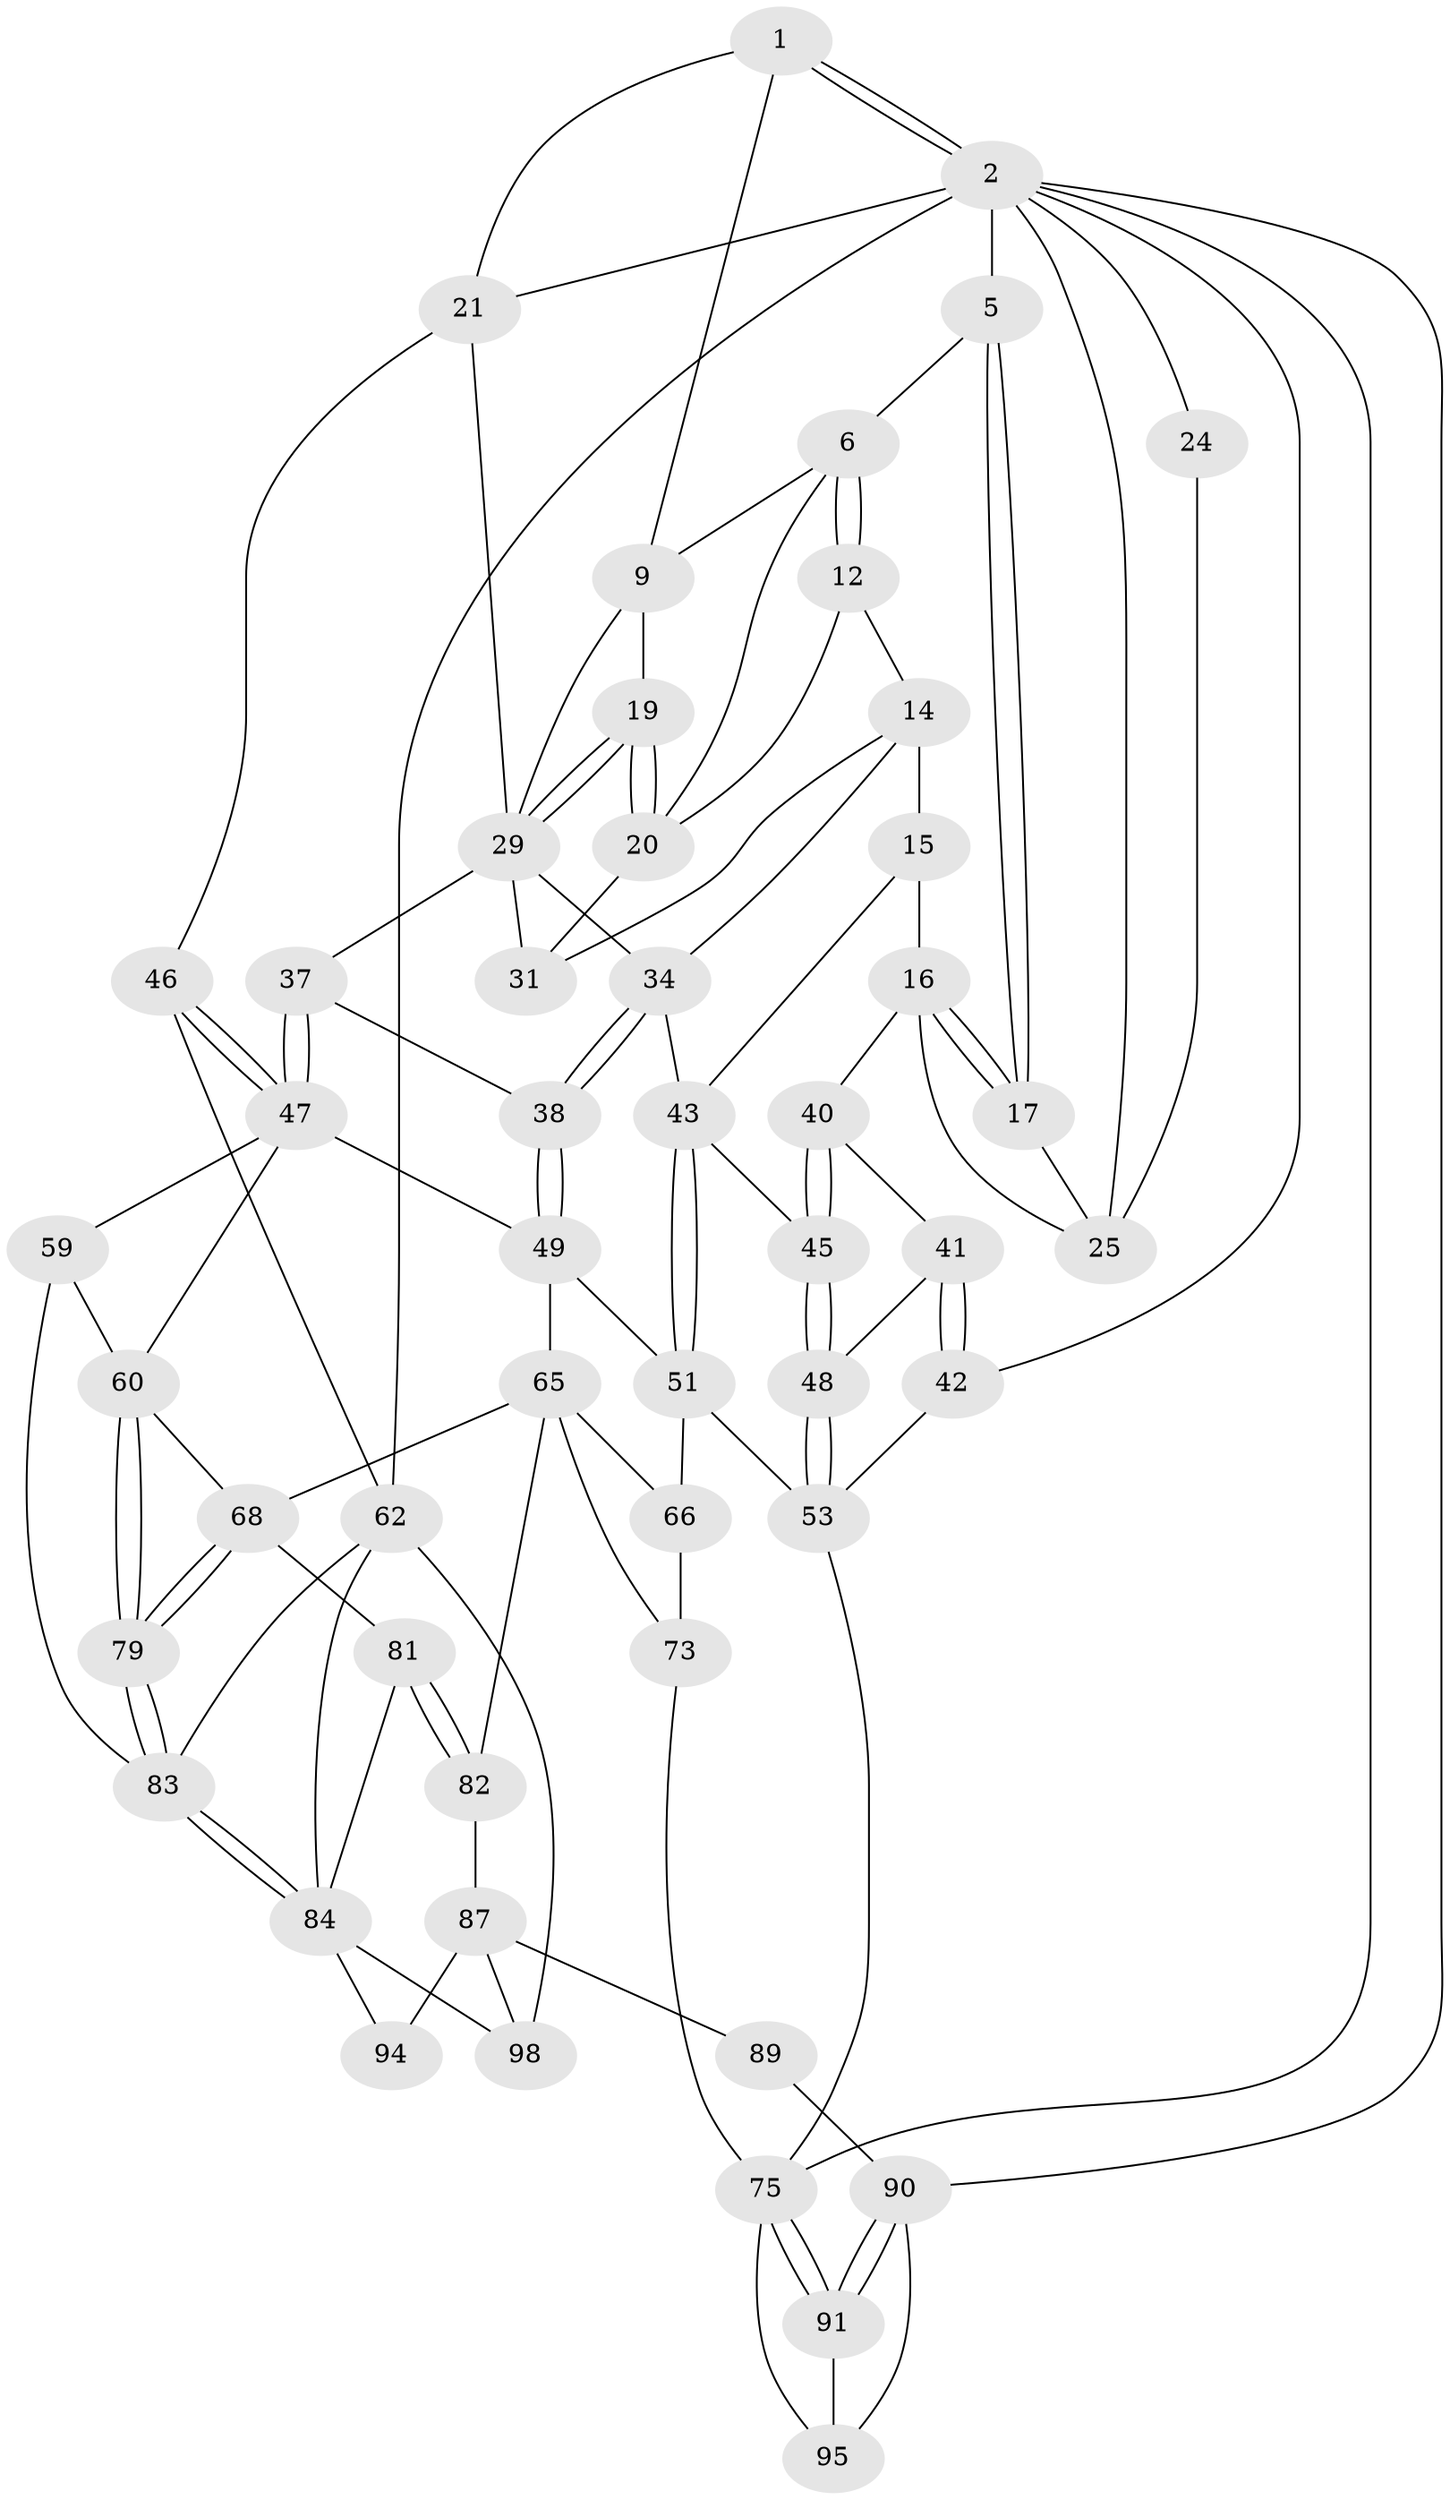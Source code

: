 // original degree distribution, {3: 0.0392156862745098, 6: 0.20588235294117646, 5: 0.5686274509803921, 4: 0.18627450980392157}
// Generated by graph-tools (version 1.1) at 2025/16/03/09/25 04:16:58]
// undirected, 51 vertices, 115 edges
graph export_dot {
graph [start="1"]
  node [color=gray90,style=filled];
  1 [pos="+0.822395205444097+0",super="+8"];
  2 [pos="+1+0",super="+3"];
  5 [pos="+0.21642073385285915+0"];
  6 [pos="+0.3212658520965912+0",super="+7"];
  9 [pos="+0.7330282639396583+0.1511330260695531",super="+10"];
  12 [pos="+0.3253940668761606+0",super="+13"];
  14 [pos="+0.2715137293655341+0.1557059877878174",super="+32"];
  15 [pos="+0.24293521440406515+0.1699030653470709"];
  16 [pos="+0.21483308581093738+0.17225319069115777",super="+28"];
  17 [pos="+0.16095669242780886+0.03856665357589703",super="+23"];
  19 [pos="+0.5503105319334701+0.13806681533711201"];
  20 [pos="+0.48961833392529913+0.06854073014095609",super="+27"];
  21 [pos="+1+0.17885478771525254",super="+22"];
  24 [pos="+0.06012897319926033+0.057081517083698484"];
  25 [pos="+0.11811537123413507+0.16394940094146174",super="+26"];
  29 [pos="+0.5549614734630497+0.15599336549507611",super="+30+33"];
  31 [pos="+0.4436945833297924+0.18070553790689198"];
  34 [pos="+0.5272129283544648+0.25936684651353664",super="+35"];
  37 [pos="+0.7164375687610733+0.3074633039816845"];
  38 [pos="+0.6590046359341954+0.3502685270388697"];
  40 [pos="+0.17627398631268315+0.26367978920835033"];
  41 [pos="+0.059094038741695734+0.3189047780661012"];
  42 [pos="+0+0.3862616299902901"];
  43 [pos="+0.41727145710412794+0.3465026689532615",super="+44"];
  45 [pos="+0.22280718966063826+0.36819147980407657"];
  46 [pos="+1+0.2806764949387592",super="+57"];
  47 [pos="+0.8425460434562778+0.3999507636260825",super="+54"];
  48 [pos="+0.22061841248463515+0.4175836379517819"];
  49 [pos="+0.5979291513683885+0.44607294090584143",super="+50"];
  51 [pos="+0.41866101652787036+0.35399634685641723",super="+52"];
  53 [pos="+0.2246048091875987+0.4555066530150042",super="+56"];
  59 [pos="+0.8672624643657036+0.6212293243924143"];
  60 [pos="+0.838798554052608+0.6100135639323917",super="+61"];
  62 [pos="+1+1",super="+97+63"];
  65 [pos="+0.5665728471835685+0.4763213332952654",super="+70"];
  66 [pos="+0.43866097590048886+0.5307288375027103",super="+67"];
  68 [pos="+0.7105237884418006+0.6239903658387246",super="+69"];
  73 [pos="+0.35054238218845013+0.674969614598005",super="+74"];
  75 [pos="+0.22312194066869404+0.6946175903061889",super="+76"];
  79 [pos="+0.7688374740600198+0.7122363692588113"];
  81 [pos="+0.6280202148247601+0.7646749355081915"];
  82 [pos="+0.5588137113842009+0.7598639255532362"];
  83 [pos="+0.7556708523413516+0.784759740806948",super="+86"];
  84 [pos="+0.7312444698833949+0.8219367423551184",super="+85"];
  87 [pos="+0.5556376777106851+0.7638961144673583",super="+88"];
  89 [pos="+0.34492270882663284+0.8795410994963451",super="+101"];
  90 [pos="+0.27413659765724124+0.8196999227567437",super="+96"];
  91 [pos="+0.22525175863244418+0.7326138626172054"];
  94 [pos="+0.5320259171551878+0.9390191812583724"];
  95 [pos="+0.08389585997818272+0.8526238014128581"];
  98 [pos="+0.621364093560554+1"];
  1 -- 2;
  1 -- 2;
  1 -- 21;
  1 -- 9;
  2 -- 62 [weight=2];
  2 -- 21;
  2 -- 5;
  2 -- 42;
  2 -- 75;
  2 -- 24;
  2 -- 25;
  2 -- 90;
  5 -- 6;
  5 -- 17;
  5 -- 17;
  6 -- 12 [weight=2];
  6 -- 12;
  6 -- 20;
  6 -- 9;
  9 -- 29;
  9 -- 19;
  12 -- 20;
  12 -- 14;
  14 -- 15;
  14 -- 34;
  14 -- 31;
  15 -- 16;
  15 -- 43;
  16 -- 17;
  16 -- 17;
  16 -- 25;
  16 -- 40;
  17 -- 25;
  19 -- 20;
  19 -- 20;
  19 -- 29;
  19 -- 29;
  20 -- 31;
  21 -- 46;
  21 -- 29;
  24 -- 25;
  29 -- 34;
  29 -- 31;
  29 -- 37;
  34 -- 38;
  34 -- 38;
  34 -- 43;
  37 -- 38;
  37 -- 47;
  37 -- 47;
  38 -- 49;
  38 -- 49;
  40 -- 41;
  40 -- 45;
  40 -- 45;
  41 -- 42;
  41 -- 42;
  41 -- 48;
  42 -- 53;
  43 -- 51;
  43 -- 51;
  43 -- 45;
  45 -- 48;
  45 -- 48;
  46 -- 47 [weight=2];
  46 -- 47;
  46 -- 62;
  47 -- 49;
  47 -- 59;
  47 -- 60;
  48 -- 53;
  48 -- 53;
  49 -- 65;
  49 -- 51;
  51 -- 66;
  51 -- 53;
  53 -- 75;
  59 -- 60;
  59 -- 83;
  60 -- 79;
  60 -- 79;
  60 -- 68;
  62 -- 98;
  62 -- 83;
  62 -- 84;
  65 -- 66 [weight=2];
  65 -- 82;
  65 -- 68;
  65 -- 73 [weight=2];
  66 -- 73;
  68 -- 79;
  68 -- 79;
  68 -- 81;
  73 -- 75;
  75 -- 91;
  75 -- 91;
  75 -- 95;
  79 -- 83;
  79 -- 83;
  81 -- 82;
  81 -- 82;
  81 -- 84;
  82 -- 87;
  83 -- 84;
  83 -- 84;
  84 -- 98;
  84 -- 94;
  87 -- 94 [weight=2];
  87 -- 89 [weight=2];
  87 -- 98;
  89 -- 90 [weight=2];
  90 -- 91;
  90 -- 91;
  90 -- 95;
  91 -- 95;
}
